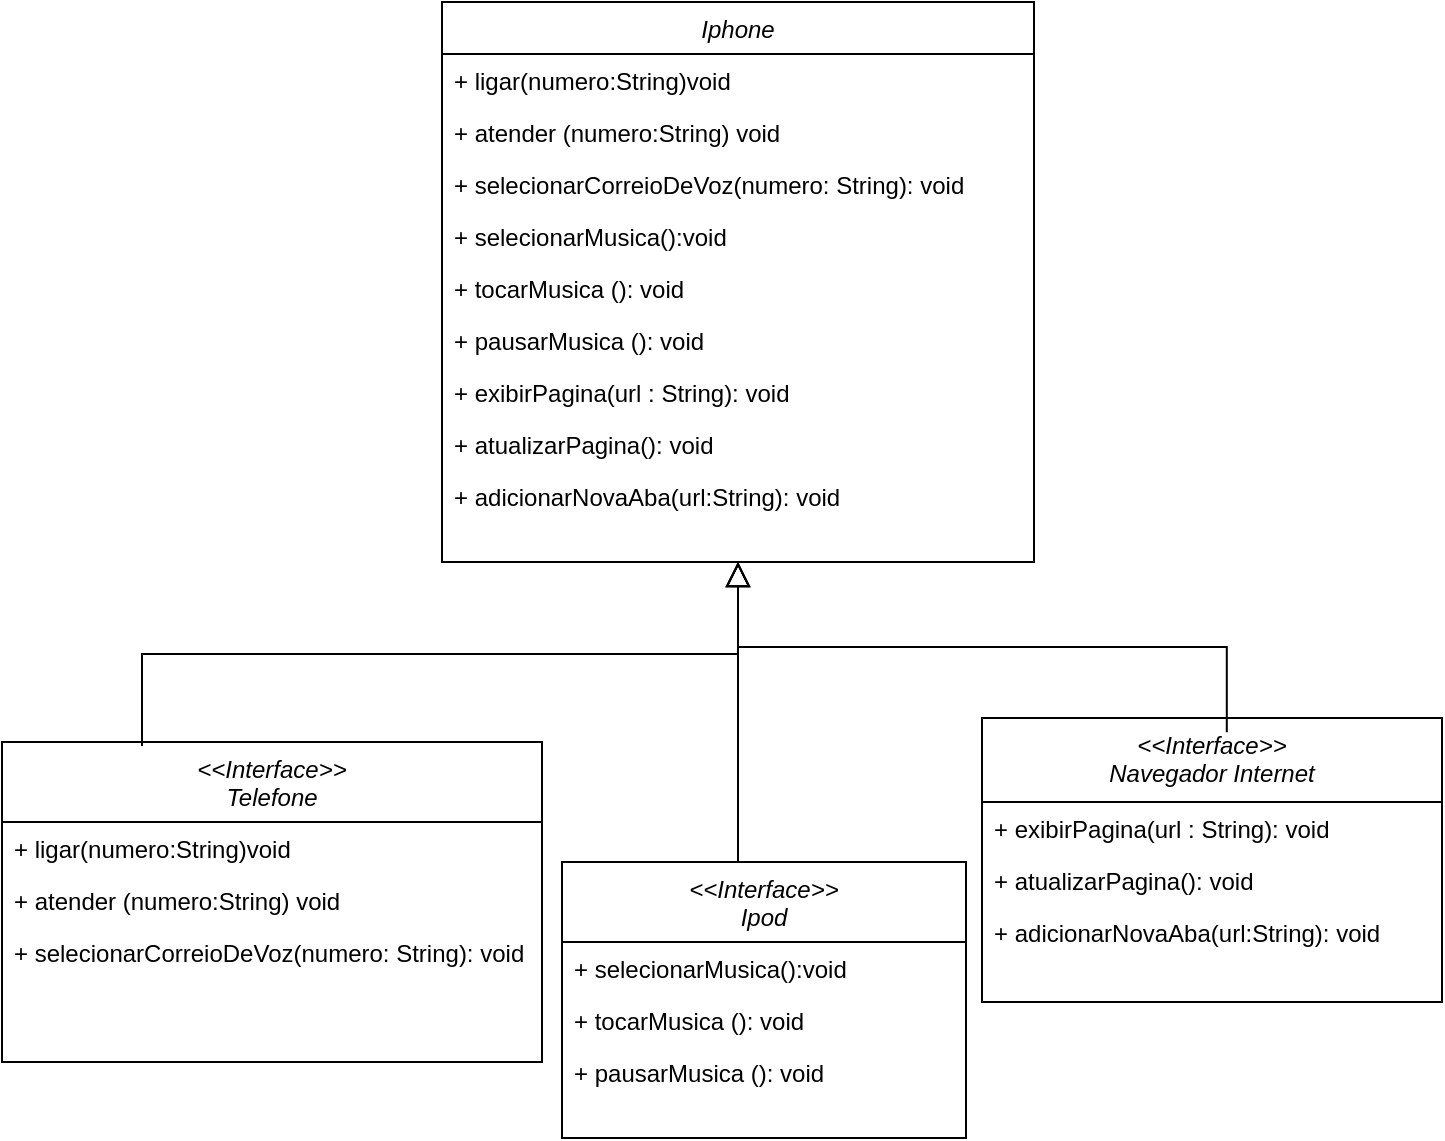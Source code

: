 <mxfile version="22.0.4" type="github">
  <diagram id="C5RBs43oDa-KdzZeNtuy" name="Page-1">
    <mxGraphModel dx="979" dy="1725" grid="1" gridSize="10" guides="1" tooltips="1" connect="1" arrows="1" fold="1" page="1" pageScale="1" pageWidth="827" pageHeight="1169" math="0" shadow="0">
      <root>
        <mxCell id="WIyWlLk6GJQsqaUBKTNV-0" />
        <mxCell id="WIyWlLk6GJQsqaUBKTNV-1" parent="WIyWlLk6GJQsqaUBKTNV-0" />
        <mxCell id="nkBT72yB8cqDGZG23Rx0-20" value="Iphone" style="swimlane;fontStyle=2;align=center;verticalAlign=top;childLayout=stackLayout;horizontal=1;startSize=26;horizontalStack=0;resizeParent=1;resizeLast=0;collapsible=1;marginBottom=0;rounded=0;shadow=0;strokeWidth=1;" vertex="1" parent="WIyWlLk6GJQsqaUBKTNV-1">
          <mxGeometry x="280" y="-60" width="296" height="280" as="geometry">
            <mxRectangle x="230" y="140" width="160" height="26" as="alternateBounds" />
          </mxGeometry>
        </mxCell>
        <mxCell id="nkBT72yB8cqDGZG23Rx0-21" value="+ ligar(numero:String)void&#xa;" style="text;align=left;verticalAlign=top;spacingLeft=4;spacingRight=4;overflow=hidden;rotatable=0;points=[[0,0.5],[1,0.5]];portConstraint=eastwest;" vertex="1" parent="nkBT72yB8cqDGZG23Rx0-20">
          <mxGeometry y="26" width="296" height="26" as="geometry" />
        </mxCell>
        <mxCell id="nkBT72yB8cqDGZG23Rx0-22" value="+ atender (numero:String) void" style="text;align=left;verticalAlign=top;spacingLeft=4;spacingRight=4;overflow=hidden;rotatable=0;points=[[0,0.5],[1,0.5]];portConstraint=eastwest;rounded=0;shadow=0;html=0;" vertex="1" parent="nkBT72yB8cqDGZG23Rx0-20">
          <mxGeometry y="52" width="296" height="26" as="geometry" />
        </mxCell>
        <mxCell id="nkBT72yB8cqDGZG23Rx0-61" value="+ selecionarCorreioDeVoz(numero: String): void" style="text;align=left;verticalAlign=top;spacingLeft=4;spacingRight=4;overflow=hidden;rotatable=0;points=[[0,0.5],[1,0.5]];portConstraint=eastwest;rounded=0;shadow=0;html=0;" vertex="1" parent="nkBT72yB8cqDGZG23Rx0-20">
          <mxGeometry y="78" width="296" height="26" as="geometry" />
        </mxCell>
        <mxCell id="nkBT72yB8cqDGZG23Rx0-57" value="+ selecionarMusica():void" style="text;align=left;verticalAlign=top;spacingLeft=4;spacingRight=4;overflow=hidden;rotatable=0;points=[[0,0.5],[1,0.5]];portConstraint=eastwest;rounded=0;shadow=0;html=0;" vertex="1" parent="nkBT72yB8cqDGZG23Rx0-20">
          <mxGeometry y="104" width="296" height="26" as="geometry" />
        </mxCell>
        <mxCell id="nkBT72yB8cqDGZG23Rx0-23" value="+ tocarMusica (): void" style="text;align=left;verticalAlign=top;spacingLeft=4;spacingRight=4;overflow=hidden;rotatable=0;points=[[0,0.5],[1,0.5]];portConstraint=eastwest;rounded=0;shadow=0;html=0;" vertex="1" parent="nkBT72yB8cqDGZG23Rx0-20">
          <mxGeometry y="130" width="296" height="26" as="geometry" />
        </mxCell>
        <mxCell id="nkBT72yB8cqDGZG23Rx0-66" value="+ pausarMusica (): void" style="text;align=left;verticalAlign=top;spacingLeft=4;spacingRight=4;overflow=hidden;rotatable=0;points=[[0,0.5],[1,0.5]];portConstraint=eastwest;rounded=0;shadow=0;html=0;" vertex="1" parent="nkBT72yB8cqDGZG23Rx0-20">
          <mxGeometry y="156" width="296" height="26" as="geometry" />
        </mxCell>
        <mxCell id="nkBT72yB8cqDGZG23Rx0-59" value="+ exibirPagina(url : String): void" style="text;align=left;verticalAlign=top;spacingLeft=4;spacingRight=4;overflow=hidden;rotatable=0;points=[[0,0.5],[1,0.5]];portConstraint=eastwest;rounded=0;shadow=0;html=0;" vertex="1" parent="nkBT72yB8cqDGZG23Rx0-20">
          <mxGeometry y="182" width="296" height="26" as="geometry" />
        </mxCell>
        <mxCell id="nkBT72yB8cqDGZG23Rx0-56" value="+ atualizarPagina(): void" style="text;align=left;verticalAlign=top;spacingLeft=4;spacingRight=4;overflow=hidden;rotatable=0;points=[[0,0.5],[1,0.5]];portConstraint=eastwest;rounded=0;shadow=0;html=0;" vertex="1" parent="nkBT72yB8cqDGZG23Rx0-20">
          <mxGeometry y="208" width="296" height="26" as="geometry" />
        </mxCell>
        <mxCell id="nkBT72yB8cqDGZG23Rx0-58" value="+ adicionarNovaAba(url:String): void" style="text;align=left;verticalAlign=top;spacingLeft=4;spacingRight=4;overflow=hidden;rotatable=0;points=[[0,0.5],[1,0.5]];portConstraint=eastwest;rounded=0;shadow=0;html=0;" vertex="1" parent="nkBT72yB8cqDGZG23Rx0-20">
          <mxGeometry y="234" width="296" height="26" as="geometry" />
        </mxCell>
        <mxCell id="nkBT72yB8cqDGZG23Rx0-26" value="&lt;&lt;Interface&gt;&gt;&#xa;Ipod" style="swimlane;fontStyle=2;align=center;verticalAlign=top;childLayout=stackLayout;horizontal=1;startSize=40;horizontalStack=0;resizeParent=1;resizeLast=0;collapsible=1;marginBottom=0;rounded=0;shadow=0;strokeWidth=1;" vertex="1" parent="WIyWlLk6GJQsqaUBKTNV-1">
          <mxGeometry x="340" y="370" width="202" height="138" as="geometry">
            <mxRectangle x="230" y="140" width="160" height="26" as="alternateBounds" />
          </mxGeometry>
        </mxCell>
        <mxCell id="nkBT72yB8cqDGZG23Rx0-27" value="+ selecionarMusica():void" style="text;align=left;verticalAlign=top;spacingLeft=4;spacingRight=4;overflow=hidden;rotatable=0;points=[[0,0.5],[1,0.5]];portConstraint=eastwest;" vertex="1" parent="nkBT72yB8cqDGZG23Rx0-26">
          <mxGeometry y="40" width="202" height="26" as="geometry" />
        </mxCell>
        <mxCell id="nkBT72yB8cqDGZG23Rx0-28" value="+ tocarMusica (): void" style="text;align=left;verticalAlign=top;spacingLeft=4;spacingRight=4;overflow=hidden;rotatable=0;points=[[0,0.5],[1,0.5]];portConstraint=eastwest;rounded=0;shadow=0;html=0;" vertex="1" parent="nkBT72yB8cqDGZG23Rx0-26">
          <mxGeometry y="66" width="202" height="26" as="geometry" />
        </mxCell>
        <mxCell id="nkBT72yB8cqDGZG23Rx0-29" value="+ pausarMusica (): void" style="text;align=left;verticalAlign=top;spacingLeft=4;spacingRight=4;overflow=hidden;rotatable=0;points=[[0,0.5],[1,0.5]];portConstraint=eastwest;rounded=0;shadow=0;html=0;" vertex="1" parent="nkBT72yB8cqDGZG23Rx0-26">
          <mxGeometry y="92" width="202" height="26" as="geometry" />
        </mxCell>
        <mxCell id="nkBT72yB8cqDGZG23Rx0-34" value="&lt;&lt;Interface&gt;&gt;&#xa;Navegador Internet" style="swimlane;fontStyle=2;align=center;verticalAlign=top;childLayout=stackLayout;horizontal=1;startSize=42;horizontalStack=0;resizeParent=1;resizeLast=0;collapsible=1;marginBottom=0;rounded=0;shadow=0;strokeWidth=1;" vertex="1" parent="WIyWlLk6GJQsqaUBKTNV-1">
          <mxGeometry x="550" y="298" width="230" height="142" as="geometry">
            <mxRectangle x="230" y="140" width="160" height="26" as="alternateBounds" />
          </mxGeometry>
        </mxCell>
        <mxCell id="nkBT72yB8cqDGZG23Rx0-35" value="+ exibirPagina(url : String): void" style="text;align=left;verticalAlign=top;spacingLeft=4;spacingRight=4;overflow=hidden;rotatable=0;points=[[0,0.5],[1,0.5]];portConstraint=eastwest;" vertex="1" parent="nkBT72yB8cqDGZG23Rx0-34">
          <mxGeometry y="42" width="230" height="26" as="geometry" />
        </mxCell>
        <mxCell id="nkBT72yB8cqDGZG23Rx0-36" value="+ atualizarPagina(): void" style="text;align=left;verticalAlign=top;spacingLeft=4;spacingRight=4;overflow=hidden;rotatable=0;points=[[0,0.5],[1,0.5]];portConstraint=eastwest;rounded=0;shadow=0;html=0;" vertex="1" parent="nkBT72yB8cqDGZG23Rx0-34">
          <mxGeometry y="68" width="230" height="26" as="geometry" />
        </mxCell>
        <mxCell id="nkBT72yB8cqDGZG23Rx0-37" value="+ adicionarNovaAba(url:String): void" style="text;align=left;verticalAlign=top;spacingLeft=4;spacingRight=4;overflow=hidden;rotatable=0;points=[[0,0.5],[1,0.5]];portConstraint=eastwest;rounded=0;shadow=0;html=0;" vertex="1" parent="nkBT72yB8cqDGZG23Rx0-34">
          <mxGeometry y="94" width="230" height="26" as="geometry" />
        </mxCell>
        <mxCell id="nkBT72yB8cqDGZG23Rx0-41" value="&lt;&lt;Interface&gt;&gt;&#xa;Telefone" style="swimlane;fontStyle=2;align=center;verticalAlign=top;childLayout=stackLayout;horizontal=1;startSize=40;horizontalStack=0;resizeParent=1;resizeLast=0;collapsible=1;marginBottom=0;rounded=0;shadow=0;strokeWidth=1;" vertex="1" parent="WIyWlLk6GJQsqaUBKTNV-1">
          <mxGeometry x="60" y="310" width="270" height="160" as="geometry">
            <mxRectangle x="230" y="140" width="160" height="26" as="alternateBounds" />
          </mxGeometry>
        </mxCell>
        <mxCell id="nkBT72yB8cqDGZG23Rx0-42" value="+ ligar(numero:String)void&#xa;" style="text;align=left;verticalAlign=top;spacingLeft=4;spacingRight=4;overflow=hidden;rotatable=0;points=[[0,0.5],[1,0.5]];portConstraint=eastwest;" vertex="1" parent="nkBT72yB8cqDGZG23Rx0-41">
          <mxGeometry y="40" width="270" height="26" as="geometry" />
        </mxCell>
        <mxCell id="nkBT72yB8cqDGZG23Rx0-43" value="+ atender (numero:String) void" style="text;align=left;verticalAlign=top;spacingLeft=4;spacingRight=4;overflow=hidden;rotatable=0;points=[[0,0.5],[1,0.5]];portConstraint=eastwest;rounded=0;shadow=0;html=0;" vertex="1" parent="nkBT72yB8cqDGZG23Rx0-41">
          <mxGeometry y="66" width="270" height="26" as="geometry" />
        </mxCell>
        <mxCell id="nkBT72yB8cqDGZG23Rx0-44" value="+ selecionarCorreioDeVoz(numero: String): void" style="text;align=left;verticalAlign=top;spacingLeft=4;spacingRight=4;overflow=hidden;rotatable=0;points=[[0,0.5],[1,0.5]];portConstraint=eastwest;rounded=0;shadow=0;html=0;" vertex="1" parent="nkBT72yB8cqDGZG23Rx0-41">
          <mxGeometry y="92" width="270" height="26" as="geometry" />
        </mxCell>
        <mxCell id="nkBT72yB8cqDGZG23Rx0-49" value="" style="endArrow=block;endSize=10;endFill=0;shadow=0;strokeWidth=1;rounded=0;edgeStyle=elbowEdgeStyle;elbow=vertical;" edge="1" parent="WIyWlLk6GJQsqaUBKTNV-1" target="nkBT72yB8cqDGZG23Rx0-20">
          <mxGeometry width="160" relative="1" as="geometry">
            <mxPoint x="130" y="312" as="sourcePoint" />
            <mxPoint x="394" y="230" as="targetPoint" />
          </mxGeometry>
        </mxCell>
        <mxCell id="nkBT72yB8cqDGZG23Rx0-50" value="" style="endArrow=block;endSize=10;endFill=0;shadow=0;strokeWidth=1;rounded=0;edgeStyle=elbowEdgeStyle;elbow=vertical;exitX=0.315;exitY=0.008;exitDx=0;exitDy=0;exitPerimeter=0;" edge="1" parent="WIyWlLk6GJQsqaUBKTNV-1" target="nkBT72yB8cqDGZG23Rx0-20">
          <mxGeometry width="160" relative="1" as="geometry">
            <mxPoint x="672.4" y="305.104" as="sourcePoint" />
            <mxPoint x="470" y="220" as="targetPoint" />
          </mxGeometry>
        </mxCell>
        <mxCell id="nkBT72yB8cqDGZG23Rx0-51" value="" style="endArrow=block;endSize=10;endFill=0;shadow=0;strokeWidth=1;rounded=0;edgeStyle=elbowEdgeStyle;elbow=vertical;" edge="1" parent="WIyWlLk6GJQsqaUBKTNV-1" source="nkBT72yB8cqDGZG23Rx0-26" target="nkBT72yB8cqDGZG23Rx0-20">
          <mxGeometry width="160" relative="1" as="geometry">
            <mxPoint x="440" y="330" as="sourcePoint" />
            <mxPoint x="444.0" y="222" as="targetPoint" />
            <Array as="points">
              <mxPoint x="428" y="330" />
            </Array>
          </mxGeometry>
        </mxCell>
      </root>
    </mxGraphModel>
  </diagram>
</mxfile>
